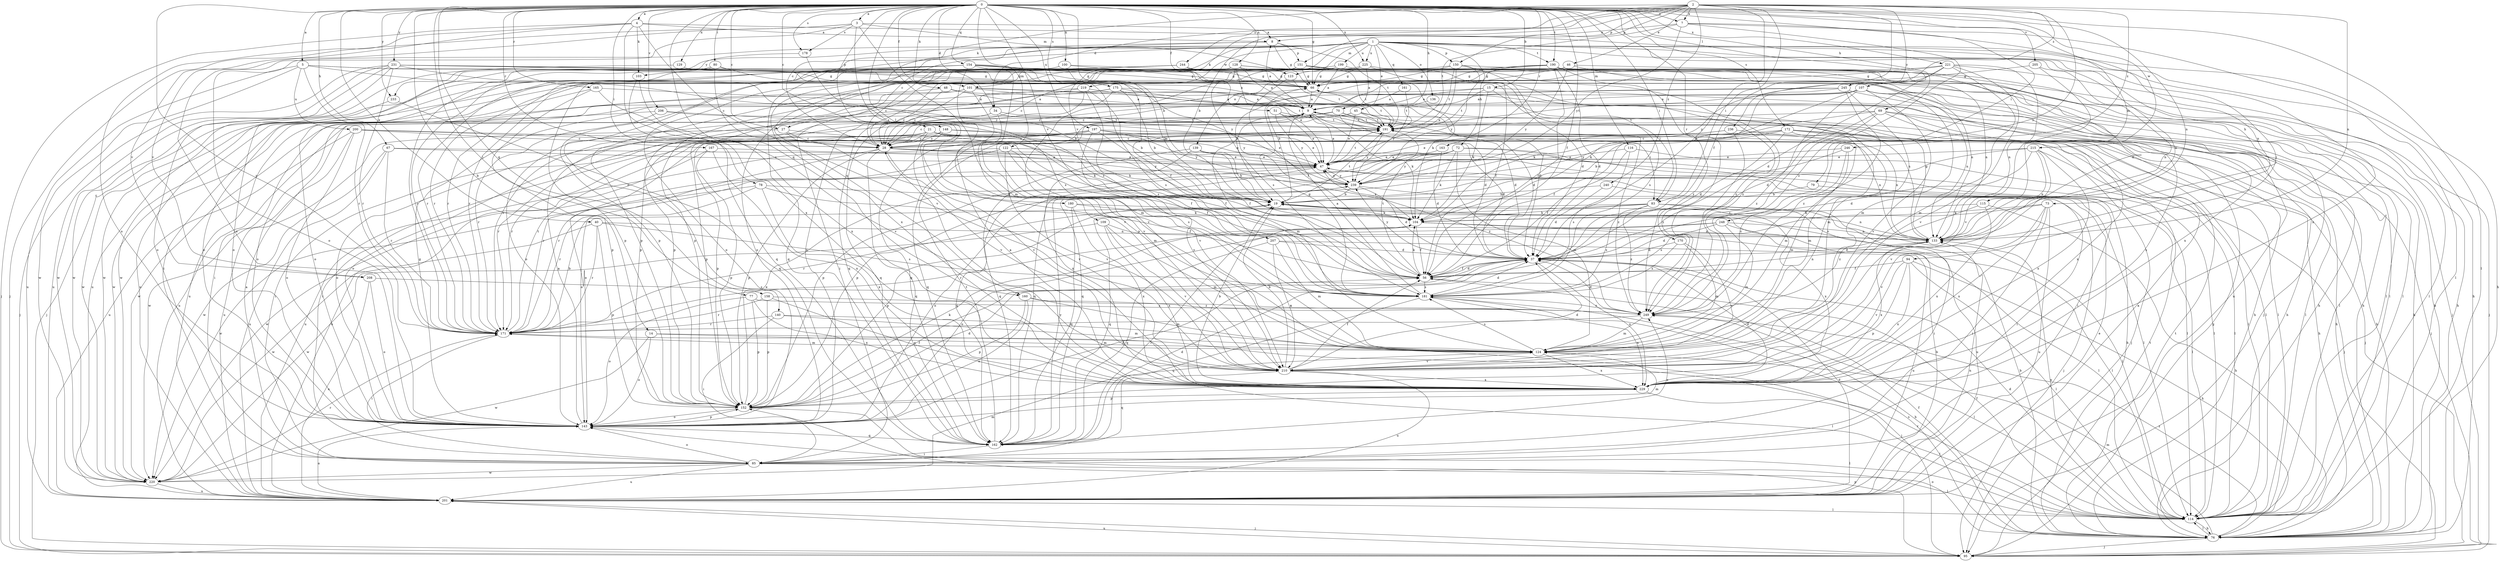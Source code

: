 strict digraph  {
0;
1;
2;
3;
4;
5;
7;
8;
9;
14;
15;
19;
21;
27;
28;
34;
37;
40;
45;
46;
47;
48;
51;
56;
66;
67;
69;
70;
72;
73;
76;
77;
78;
79;
80;
83;
85;
94;
95;
100;
101;
103;
104;
107;
109;
114;
115;
116;
122;
123;
124;
128;
129;
133;
136;
139;
140;
143;
148;
150;
151;
152;
154;
158;
160;
161;
162;
163;
165;
167;
170;
171;
172;
175;
178;
180;
181;
190;
191;
197;
199;
200;
201;
205;
206;
207;
208;
210;
215;
219;
220;
221;
225;
229;
231;
233;
236;
239;
240;
244;
245;
246;
248;
249;
0 -> 3  [label=a];
0 -> 4  [label=a];
0 -> 5  [label=a];
0 -> 7  [label=a];
0 -> 14  [label=b];
0 -> 15  [label=b];
0 -> 19  [label=b];
0 -> 21  [label=c];
0 -> 27  [label=c];
0 -> 34  [label=d];
0 -> 40  [label=e];
0 -> 48  [label=f];
0 -> 51  [label=f];
0 -> 56  [label=f];
0 -> 66  [label=g];
0 -> 67  [label=h];
0 -> 69  [label=h];
0 -> 70  [label=h];
0 -> 77  [label=i];
0 -> 78  [label=i];
0 -> 79  [label=i];
0 -> 80  [label=i];
0 -> 83  [label=i];
0 -> 100  [label=k];
0 -> 101  [label=k];
0 -> 107  [label=l];
0 -> 109  [label=l];
0 -> 114  [label=l];
0 -> 115  [label=m];
0 -> 116  [label=m];
0 -> 122  [label=m];
0 -> 128  [label=n];
0 -> 129  [label=n];
0 -> 133  [label=n];
0 -> 148  [label=p];
0 -> 154  [label=q];
0 -> 158  [label=q];
0 -> 160  [label=q];
0 -> 163  [label=r];
0 -> 165  [label=r];
0 -> 167  [label=r];
0 -> 170  [label=r];
0 -> 171  [label=r];
0 -> 172  [label=s];
0 -> 175  [label=s];
0 -> 178  [label=s];
0 -> 190  [label=t];
0 -> 197  [label=u];
0 -> 205  [label=v];
0 -> 206  [label=v];
0 -> 207  [label=v];
0 -> 215  [label=w];
0 -> 221  [label=x];
0 -> 225  [label=x];
0 -> 231  [label=y];
0 -> 233  [label=y];
1 -> 27  [label=c];
1 -> 45  [label=e];
1 -> 72  [label=h];
1 -> 73  [label=h];
1 -> 76  [label=h];
1 -> 94  [label=j];
1 -> 101  [label=k];
1 -> 123  [label=m];
1 -> 133  [label=n];
1 -> 136  [label=o];
1 -> 139  [label=o];
1 -> 140  [label=o];
1 -> 143  [label=o];
1 -> 150  [label=p];
1 -> 160  [label=q];
1 -> 161  [label=q];
1 -> 190  [label=t];
1 -> 199  [label=u];
1 -> 219  [label=w];
1 -> 225  [label=x];
1 -> 229  [label=x];
1 -> 233  [label=y];
2 -> 7  [label=a];
2 -> 19  [label=b];
2 -> 28  [label=c];
2 -> 34  [label=d];
2 -> 37  [label=d];
2 -> 46  [label=e];
2 -> 56  [label=f];
2 -> 83  [label=i];
2 -> 133  [label=n];
2 -> 150  [label=p];
2 -> 151  [label=p];
2 -> 207  [label=v];
2 -> 236  [label=y];
2 -> 240  [label=z];
2 -> 244  [label=z];
2 -> 245  [label=z];
2 -> 246  [label=z];
2 -> 248  [label=z];
3 -> 8  [label=a];
3 -> 95  [label=j];
3 -> 123  [label=m];
3 -> 124  [label=m];
3 -> 143  [label=o];
3 -> 178  [label=s];
3 -> 180  [label=s];
3 -> 208  [label=v];
4 -> 8  [label=a];
4 -> 76  [label=h];
4 -> 95  [label=j];
4 -> 103  [label=k];
4 -> 143  [label=o];
4 -> 208  [label=v];
4 -> 210  [label=v];
4 -> 229  [label=x];
5 -> 66  [label=g];
5 -> 83  [label=i];
5 -> 171  [label=r];
5 -> 181  [label=s];
5 -> 200  [label=u];
5 -> 201  [label=u];
5 -> 220  [label=w];
7 -> 8  [label=a];
7 -> 114  [label=l];
7 -> 133  [label=n];
7 -> 191  [label=t];
7 -> 239  [label=y];
7 -> 249  [label=z];
8 -> 66  [label=g];
8 -> 103  [label=k];
8 -> 151  [label=p];
8 -> 191  [label=t];
8 -> 229  [label=x];
9 -> 8  [label=a];
9 -> 83  [label=i];
9 -> 104  [label=k];
9 -> 114  [label=l];
9 -> 124  [label=m];
9 -> 191  [label=t];
14 -> 114  [label=l];
14 -> 124  [label=m];
14 -> 143  [label=o];
14 -> 220  [label=w];
15 -> 9  [label=a];
15 -> 28  [label=c];
15 -> 104  [label=k];
15 -> 114  [label=l];
15 -> 191  [label=t];
15 -> 210  [label=v];
19 -> 104  [label=k];
19 -> 152  [label=p];
19 -> 191  [label=t];
19 -> 201  [label=u];
21 -> 28  [label=c];
21 -> 37  [label=d];
21 -> 47  [label=e];
21 -> 56  [label=f];
21 -> 133  [label=n];
21 -> 143  [label=o];
21 -> 152  [label=p];
21 -> 171  [label=r];
21 -> 210  [label=v];
27 -> 28  [label=c];
27 -> 104  [label=k];
27 -> 124  [label=m];
27 -> 201  [label=u];
28 -> 47  [label=e];
28 -> 114  [label=l];
28 -> 143  [label=o];
28 -> 152  [label=p];
28 -> 162  [label=q];
28 -> 210  [label=v];
28 -> 239  [label=y];
34 -> 152  [label=p];
34 -> 162  [label=q];
34 -> 191  [label=t];
34 -> 210  [label=v];
34 -> 239  [label=y];
37 -> 56  [label=f];
37 -> 229  [label=x];
37 -> 239  [label=y];
40 -> 133  [label=n];
40 -> 152  [label=p];
40 -> 171  [label=r];
40 -> 181  [label=s];
40 -> 220  [label=w];
45 -> 28  [label=c];
45 -> 37  [label=d];
45 -> 47  [label=e];
45 -> 76  [label=h];
45 -> 162  [label=q];
45 -> 191  [label=t];
46 -> 19  [label=b];
46 -> 66  [label=g];
46 -> 124  [label=m];
46 -> 133  [label=n];
46 -> 152  [label=p];
46 -> 239  [label=y];
47 -> 9  [label=a];
47 -> 114  [label=l];
47 -> 162  [label=q];
47 -> 191  [label=t];
47 -> 220  [label=w];
47 -> 239  [label=y];
48 -> 9  [label=a];
48 -> 28  [label=c];
48 -> 76  [label=h];
48 -> 143  [label=o];
51 -> 47  [label=e];
51 -> 114  [label=l];
51 -> 191  [label=t];
51 -> 239  [label=y];
56 -> 37  [label=d];
56 -> 104  [label=k];
56 -> 133  [label=n];
56 -> 181  [label=s];
56 -> 191  [label=t];
66 -> 9  [label=a];
66 -> 191  [label=t];
67 -> 47  [label=e];
67 -> 171  [label=r];
67 -> 201  [label=u];
67 -> 220  [label=w];
67 -> 249  [label=z];
69 -> 37  [label=d];
69 -> 56  [label=f];
69 -> 76  [label=h];
69 -> 95  [label=j];
69 -> 191  [label=t];
69 -> 229  [label=x];
69 -> 249  [label=z];
70 -> 37  [label=d];
70 -> 114  [label=l];
70 -> 143  [label=o];
70 -> 191  [label=t];
70 -> 201  [label=u];
72 -> 47  [label=e];
72 -> 85  [label=i];
72 -> 104  [label=k];
72 -> 114  [label=l];
72 -> 124  [label=m];
72 -> 152  [label=p];
72 -> 162  [label=q];
72 -> 171  [label=r];
72 -> 239  [label=y];
73 -> 85  [label=i];
73 -> 104  [label=k];
73 -> 181  [label=s];
73 -> 201  [label=u];
73 -> 210  [label=v];
73 -> 229  [label=x];
76 -> 19  [label=b];
76 -> 56  [label=f];
76 -> 95  [label=j];
76 -> 114  [label=l];
76 -> 124  [label=m];
76 -> 143  [label=o];
76 -> 181  [label=s];
76 -> 191  [label=t];
76 -> 249  [label=z];
77 -> 143  [label=o];
77 -> 152  [label=p];
77 -> 229  [label=x];
77 -> 249  [label=z];
78 -> 19  [label=b];
78 -> 56  [label=f];
78 -> 171  [label=r];
78 -> 220  [label=w];
78 -> 229  [label=x];
79 -> 19  [label=b];
79 -> 114  [label=l];
80 -> 28  [label=c];
80 -> 66  [label=g];
80 -> 143  [label=o];
80 -> 171  [label=r];
80 -> 239  [label=y];
83 -> 85  [label=i];
83 -> 104  [label=k];
83 -> 114  [label=l];
83 -> 162  [label=q];
83 -> 171  [label=r];
83 -> 181  [label=s];
83 -> 229  [label=x];
83 -> 249  [label=z];
85 -> 9  [label=a];
85 -> 114  [label=l];
85 -> 143  [label=o];
85 -> 201  [label=u];
85 -> 220  [label=w];
94 -> 56  [label=f];
94 -> 76  [label=h];
94 -> 114  [label=l];
94 -> 152  [label=p];
94 -> 210  [label=v];
94 -> 229  [label=x];
95 -> 66  [label=g];
95 -> 152  [label=p];
95 -> 191  [label=t];
95 -> 201  [label=u];
100 -> 19  [label=b];
100 -> 66  [label=g];
100 -> 95  [label=j];
100 -> 133  [label=n];
100 -> 143  [label=o];
101 -> 9  [label=a];
101 -> 28  [label=c];
101 -> 37  [label=d];
101 -> 76  [label=h];
101 -> 85  [label=i];
101 -> 201  [label=u];
101 -> 210  [label=v];
103 -> 162  [label=q];
103 -> 229  [label=x];
104 -> 47  [label=e];
104 -> 56  [label=f];
104 -> 85  [label=i];
104 -> 114  [label=l];
104 -> 133  [label=n];
107 -> 9  [label=a];
107 -> 76  [label=h];
107 -> 104  [label=k];
107 -> 133  [label=n];
107 -> 171  [label=r];
107 -> 191  [label=t];
107 -> 201  [label=u];
107 -> 210  [label=v];
107 -> 249  [label=z];
109 -> 124  [label=m];
109 -> 133  [label=n];
109 -> 210  [label=v];
109 -> 220  [label=w];
109 -> 229  [label=x];
114 -> 37  [label=d];
114 -> 56  [label=f];
114 -> 76  [label=h];
114 -> 133  [label=n];
114 -> 171  [label=r];
115 -> 76  [label=h];
115 -> 104  [label=k];
115 -> 229  [label=x];
115 -> 249  [label=z];
116 -> 47  [label=e];
116 -> 56  [label=f];
116 -> 95  [label=j];
116 -> 181  [label=s];
122 -> 47  [label=e];
122 -> 56  [label=f];
122 -> 171  [label=r];
122 -> 181  [label=s];
122 -> 201  [label=u];
122 -> 210  [label=v];
123 -> 56  [label=f];
123 -> 191  [label=t];
124 -> 181  [label=s];
124 -> 210  [label=v];
124 -> 229  [label=x];
128 -> 9  [label=a];
128 -> 28  [label=c];
128 -> 47  [label=e];
128 -> 66  [label=g];
128 -> 76  [label=h];
128 -> 85  [label=i];
128 -> 95  [label=j];
128 -> 114  [label=l];
128 -> 152  [label=p];
128 -> 201  [label=u];
128 -> 210  [label=v];
129 -> 66  [label=g];
129 -> 220  [label=w];
133 -> 37  [label=d];
133 -> 66  [label=g];
133 -> 229  [label=x];
136 -> 191  [label=t];
139 -> 19  [label=b];
139 -> 47  [label=e];
139 -> 76  [label=h];
139 -> 162  [label=q];
139 -> 229  [label=x];
140 -> 85  [label=i];
140 -> 95  [label=j];
140 -> 124  [label=m];
140 -> 171  [label=r];
143 -> 9  [label=a];
143 -> 37  [label=d];
143 -> 66  [label=g];
143 -> 124  [label=m];
143 -> 152  [label=p];
143 -> 162  [label=q];
148 -> 28  [label=c];
148 -> 47  [label=e];
148 -> 85  [label=i];
148 -> 133  [label=n];
148 -> 210  [label=v];
150 -> 47  [label=e];
150 -> 66  [label=g];
150 -> 95  [label=j];
150 -> 152  [label=p];
150 -> 181  [label=s];
150 -> 191  [label=t];
150 -> 239  [label=y];
151 -> 66  [label=g];
151 -> 95  [label=j];
151 -> 143  [label=o];
151 -> 171  [label=r];
151 -> 181  [label=s];
151 -> 191  [label=t];
151 -> 220  [label=w];
151 -> 249  [label=z];
152 -> 37  [label=d];
152 -> 47  [label=e];
152 -> 56  [label=f];
152 -> 104  [label=k];
152 -> 114  [label=l];
152 -> 143  [label=o];
154 -> 37  [label=d];
154 -> 56  [label=f];
154 -> 66  [label=g];
154 -> 124  [label=m];
154 -> 162  [label=q];
154 -> 171  [label=r];
154 -> 181  [label=s];
154 -> 201  [label=u];
154 -> 210  [label=v];
158 -> 152  [label=p];
158 -> 171  [label=r];
158 -> 229  [label=x];
158 -> 249  [label=z];
160 -> 124  [label=m];
160 -> 143  [label=o];
160 -> 152  [label=p];
160 -> 249  [label=z];
161 -> 9  [label=a];
161 -> 239  [label=y];
162 -> 37  [label=d];
162 -> 85  [label=i];
162 -> 191  [label=t];
162 -> 239  [label=y];
162 -> 249  [label=z];
163 -> 37  [label=d];
163 -> 47  [label=e];
165 -> 9  [label=a];
165 -> 152  [label=p];
165 -> 210  [label=v];
165 -> 220  [label=w];
167 -> 47  [label=e];
167 -> 152  [label=p];
167 -> 201  [label=u];
167 -> 229  [label=x];
170 -> 37  [label=d];
170 -> 124  [label=m];
170 -> 181  [label=s];
170 -> 210  [label=v];
171 -> 19  [label=b];
171 -> 85  [label=i];
171 -> 124  [label=m];
171 -> 191  [label=t];
172 -> 19  [label=b];
172 -> 28  [label=c];
172 -> 37  [label=d];
172 -> 76  [label=h];
172 -> 95  [label=j];
172 -> 124  [label=m];
172 -> 229  [label=x];
172 -> 239  [label=y];
175 -> 9  [label=a];
175 -> 19  [label=b];
175 -> 133  [label=n];
175 -> 143  [label=o];
175 -> 152  [label=p];
175 -> 162  [label=q];
175 -> 191  [label=t];
178 -> 171  [label=r];
178 -> 181  [label=s];
180 -> 104  [label=k];
180 -> 133  [label=n];
180 -> 162  [label=q];
180 -> 229  [label=x];
181 -> 9  [label=a];
181 -> 37  [label=d];
181 -> 66  [label=g];
181 -> 76  [label=h];
181 -> 162  [label=q];
181 -> 229  [label=x];
181 -> 249  [label=z];
190 -> 19  [label=b];
190 -> 37  [label=d];
190 -> 56  [label=f];
190 -> 66  [label=g];
190 -> 85  [label=i];
190 -> 114  [label=l];
190 -> 133  [label=n];
190 -> 220  [label=w];
190 -> 249  [label=z];
191 -> 28  [label=c];
191 -> 95  [label=j];
191 -> 143  [label=o];
191 -> 162  [label=q];
191 -> 239  [label=y];
191 -> 249  [label=z];
197 -> 28  [label=c];
197 -> 47  [label=e];
197 -> 56  [label=f];
197 -> 85  [label=i];
197 -> 114  [label=l];
197 -> 171  [label=r];
197 -> 210  [label=v];
197 -> 239  [label=y];
199 -> 9  [label=a];
199 -> 66  [label=g];
199 -> 76  [label=h];
199 -> 143  [label=o];
200 -> 28  [label=c];
200 -> 56  [label=f];
200 -> 104  [label=k];
200 -> 143  [label=o];
200 -> 201  [label=u];
200 -> 220  [label=w];
201 -> 9  [label=a];
201 -> 19  [label=b];
201 -> 37  [label=d];
201 -> 47  [label=e];
201 -> 95  [label=j];
201 -> 114  [label=l];
201 -> 133  [label=n];
201 -> 143  [label=o];
205 -> 66  [label=g];
205 -> 133  [label=n];
205 -> 210  [label=v];
206 -> 37  [label=d];
206 -> 171  [label=r];
206 -> 191  [label=t];
206 -> 220  [label=w];
207 -> 37  [label=d];
207 -> 124  [label=m];
207 -> 162  [label=q];
207 -> 201  [label=u];
207 -> 210  [label=v];
208 -> 143  [label=o];
208 -> 181  [label=s];
208 -> 201  [label=u];
210 -> 19  [label=b];
210 -> 37  [label=d];
210 -> 56  [label=f];
210 -> 162  [label=q];
210 -> 201  [label=u];
210 -> 229  [label=x];
215 -> 37  [label=d];
215 -> 47  [label=e];
215 -> 114  [label=l];
215 -> 133  [label=n];
215 -> 162  [label=q];
215 -> 210  [label=v];
215 -> 229  [label=x];
219 -> 9  [label=a];
219 -> 19  [label=b];
219 -> 28  [label=c];
219 -> 143  [label=o];
219 -> 152  [label=p];
219 -> 181  [label=s];
220 -> 124  [label=m];
220 -> 171  [label=r];
220 -> 201  [label=u];
221 -> 37  [label=d];
221 -> 66  [label=g];
221 -> 76  [label=h];
221 -> 124  [label=m];
221 -> 133  [label=n];
221 -> 143  [label=o];
221 -> 210  [label=v];
221 -> 239  [label=y];
225 -> 9  [label=a];
225 -> 56  [label=f];
225 -> 66  [label=g];
225 -> 114  [label=l];
225 -> 171  [label=r];
229 -> 9  [label=a];
229 -> 19  [label=b];
229 -> 28  [label=c];
229 -> 37  [label=d];
229 -> 114  [label=l];
229 -> 152  [label=p];
231 -> 9  [label=a];
231 -> 19  [label=b];
231 -> 66  [label=g];
231 -> 76  [label=h];
231 -> 95  [label=j];
231 -> 104  [label=k];
231 -> 143  [label=o];
231 -> 171  [label=r];
231 -> 201  [label=u];
231 -> 220  [label=w];
233 -> 162  [label=q];
233 -> 220  [label=w];
236 -> 28  [label=c];
236 -> 47  [label=e];
236 -> 124  [label=m];
236 -> 249  [label=z];
239 -> 19  [label=b];
239 -> 37  [label=d];
239 -> 47  [label=e];
239 -> 95  [label=j];
239 -> 143  [label=o];
240 -> 19  [label=b];
240 -> 37  [label=d];
240 -> 85  [label=i];
244 -> 28  [label=c];
244 -> 66  [label=g];
244 -> 114  [label=l];
244 -> 152  [label=p];
244 -> 171  [label=r];
244 -> 249  [label=z];
245 -> 9  [label=a];
245 -> 28  [label=c];
245 -> 104  [label=k];
245 -> 124  [label=m];
245 -> 229  [label=x];
245 -> 249  [label=z];
246 -> 47  [label=e];
246 -> 124  [label=m];
246 -> 152  [label=p];
246 -> 249  [label=z];
248 -> 37  [label=d];
248 -> 114  [label=l];
248 -> 124  [label=m];
248 -> 133  [label=n];
248 -> 143  [label=o];
248 -> 171  [label=r];
249 -> 37  [label=d];
249 -> 114  [label=l];
249 -> 124  [label=m];
249 -> 171  [label=r];
}
